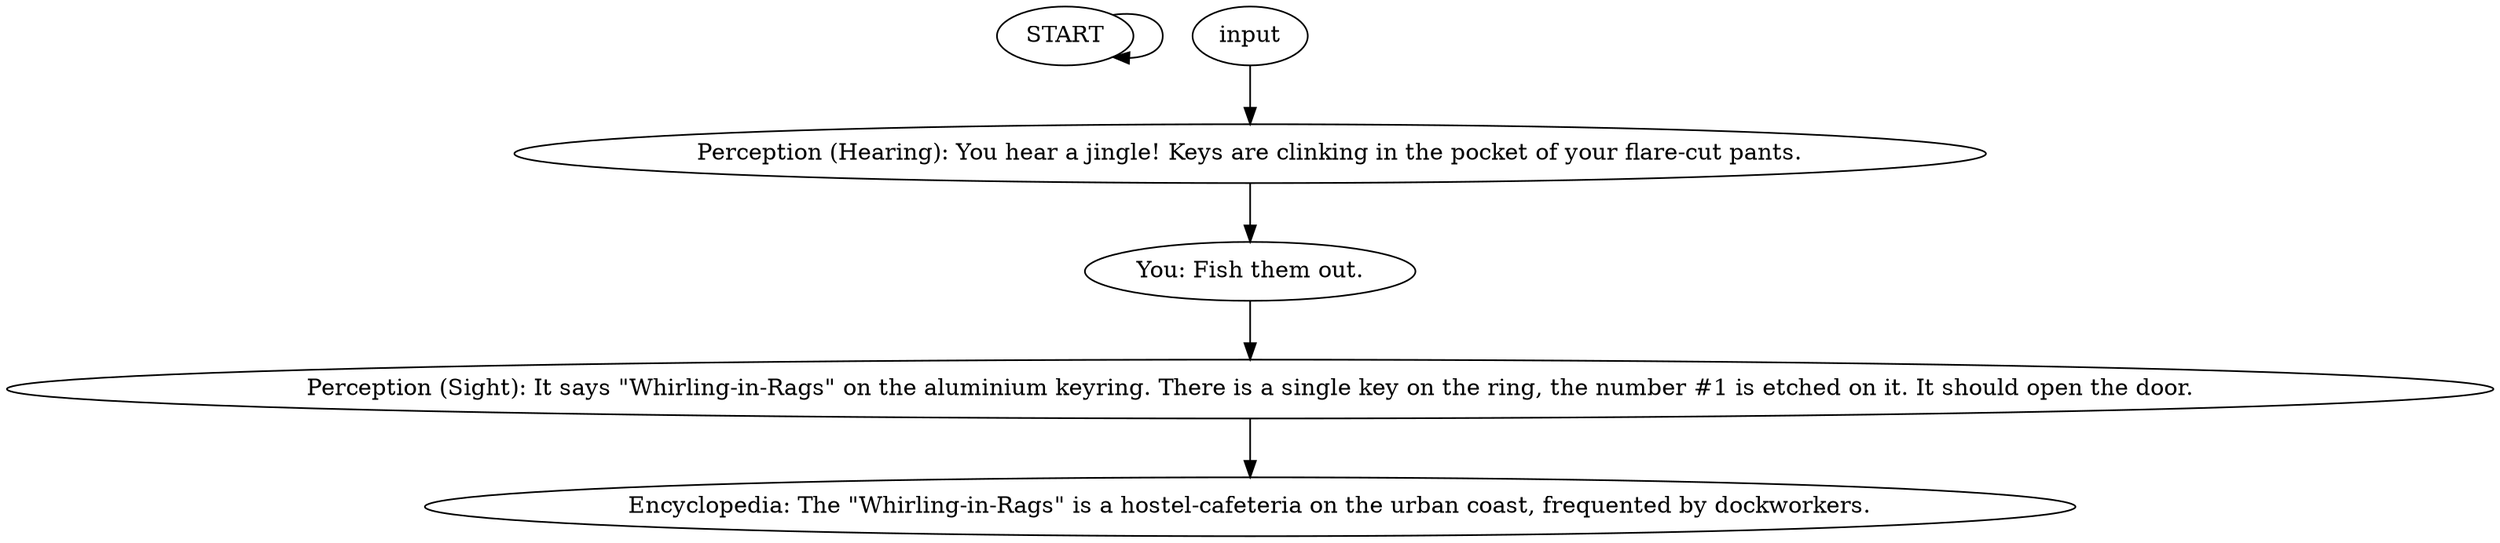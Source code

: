# WHIRLING F2 ORB / dialogue pants
# These are your sleek pants. Put them on and find THE KEY to get out of your room.
# ==================================================
digraph G {
	  0 [label="START"];
	  1 [label="input"];
	  2 [label="You: Fish them out."];
	  3 [label="Perception (Hearing): You hear a jingle! Keys are clinking in the pocket of your flare-cut pants."];
	  4 [label="Encyclopedia: The \"Whirling-in-Rags\" is a hostel-cafeteria on the urban coast, frequented by dockworkers."];
	  5 [label="Perception (Sight): It says \"Whirling-in-Rags\" on the aluminium keyring. There is a single key on the ring, the number #1 is etched on it. It should open the door."];
	  0 -> 0
	  1 -> 3
	  2 -> 5
	  3 -> 2
	  5 -> 4
}

